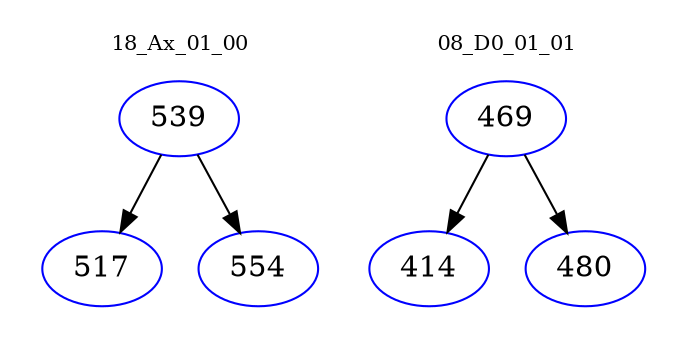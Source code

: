 digraph{
subgraph cluster_0 {
color = white
label = "18_Ax_01_00";
fontsize=10;
T0_539 [label="539", color="blue"]
T0_539 -> T0_517 [color="black"]
T0_517 [label="517", color="blue"]
T0_539 -> T0_554 [color="black"]
T0_554 [label="554", color="blue"]
}
subgraph cluster_1 {
color = white
label = "08_D0_01_01";
fontsize=10;
T1_469 [label="469", color="blue"]
T1_469 -> T1_414 [color="black"]
T1_414 [label="414", color="blue"]
T1_469 -> T1_480 [color="black"]
T1_480 [label="480", color="blue"]
}
}
